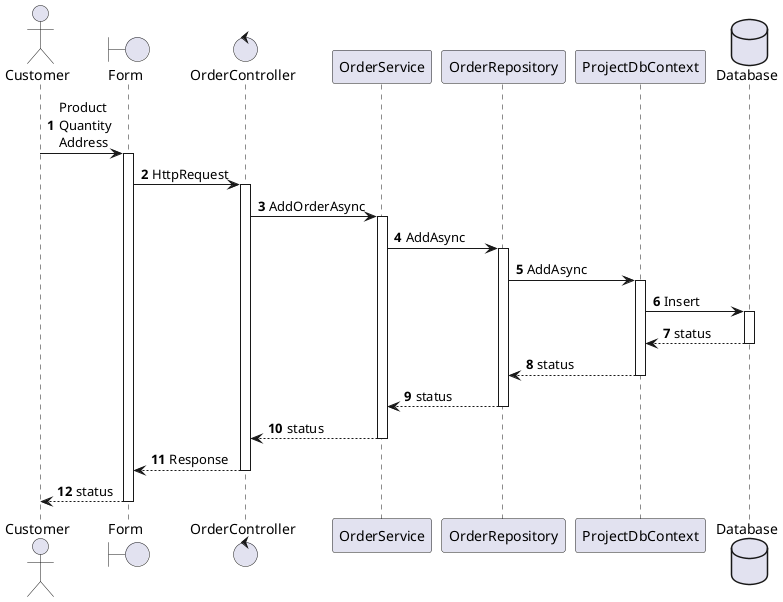 @startuml 28 - Customer - Add order

autonumber
autoactivate on

actor Customer as Actor
boundary Form
control OrderController as Controller
participant OrderService as Service
participant OrderRepository as Repo
participant ProjectDbContext as Context
database Database

Actor -> Form: Product\nQuantity\nAddress
Form -> Controller: HttpRequest
Controller -> Service: AddOrderAsync
Service -> Repo: AddAsync
Repo -> Context: AddAsync
Context -> Database: Insert

Database --> Context: status
Context --> Repo: status
Repo --> Service: status
Service --> Controller: status
Controller --> Form: Response
Form --> Actor: status

@enduml